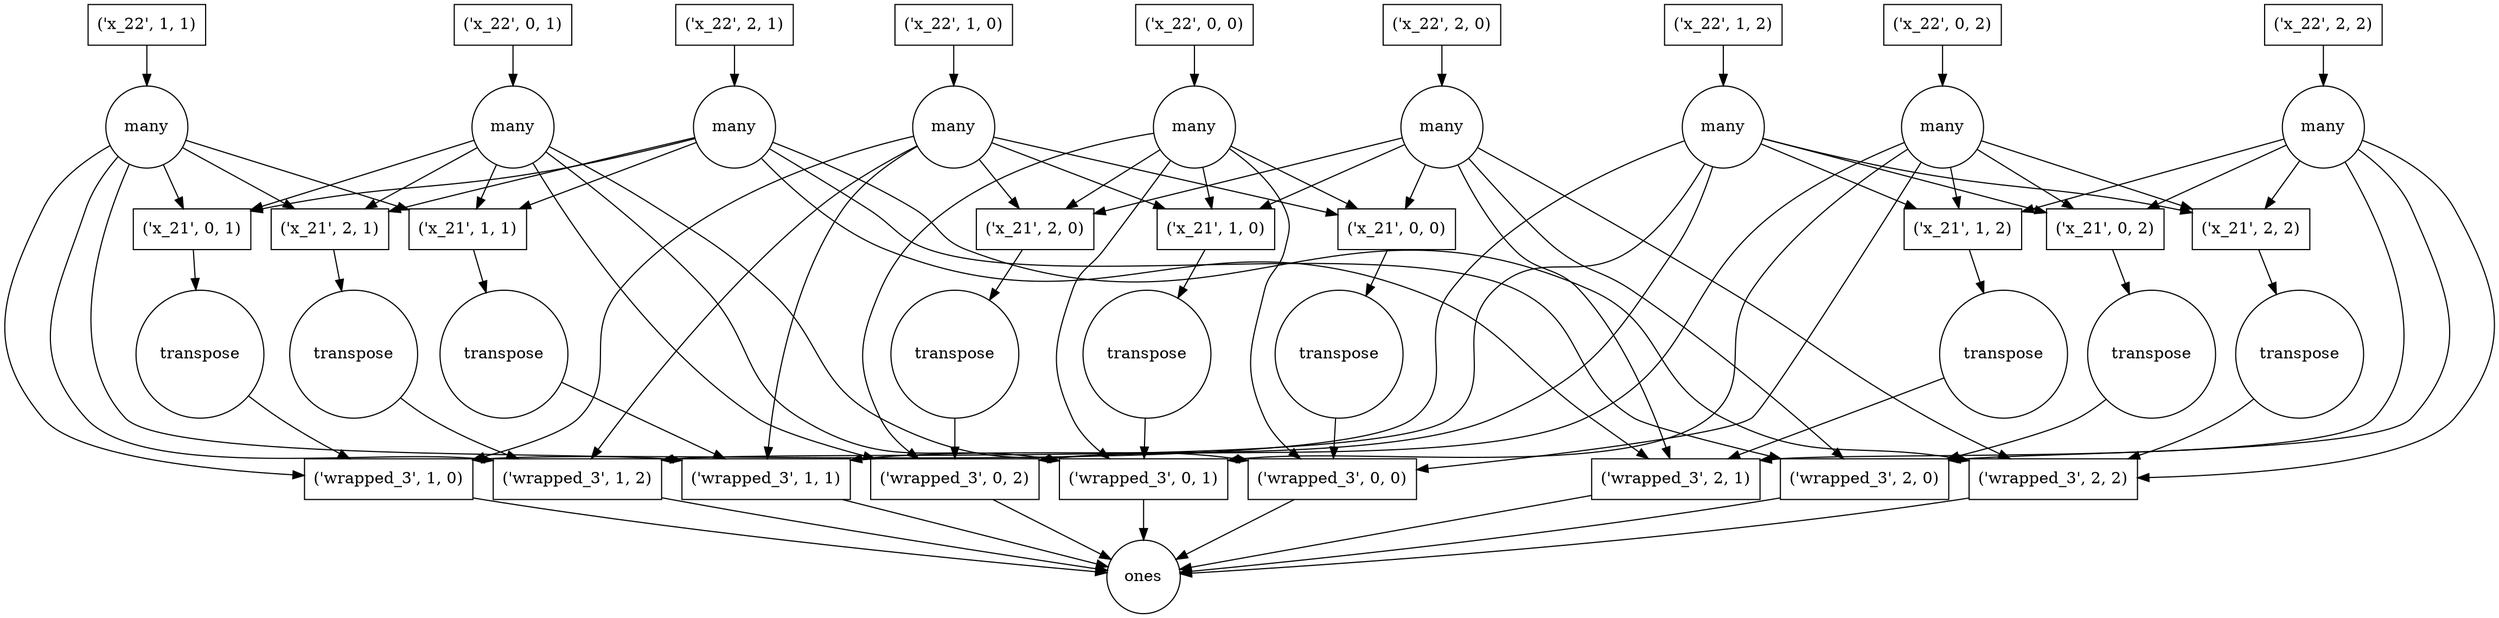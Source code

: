 strict digraph G {
454465524124271489 [shape=circle, label=many];
"('x_22', 2, 2)" [shape=box];
"-646588018366643318" [shape=circle, label=many];
"('x_22', 1, 0)" [shape=box];
"('x_22', 2, 0)" [shape=box];
"('x_22', 1, 1)" [shape=box];
"('x_21', 0, 2)" [shape=box, label="('x_21', 0, 2)"];
"('wrapped_3', 1, 0)" [shape=box, label="('wrapped_3', 1, 0)"];
"('x_22', 2, 1)" [shape=box];
"-4083849276407509095" [shape=circle, label=many];
"('wrapped_3', 0, 0)" [shape=box, label="('wrapped_3', 0, 0)"];
"('x_21', 0, 1)" [shape=box, label="('x_21', 0, 1)"];
"((<function transpose at 0x7fa6a148cde8>, ('wrapped_3', 2, 0)), 'function')" [shape=circle, label=transpose];
6666005120265303198 [shape=circle, label=many];
"('x_21', 0, 0)" [shape=box, label="('x_21', 0, 0)"];
"('wrapped_3', 1, 2)" [shape=box, label="('wrapped_3', 1, 2)"];
5439868013450279079 [shape=circle, label=many];
"((<function transpose at 0x7fa6a148cde8>, ('wrapped_3', 1, 2)), 'function')" [shape=circle, label=transpose];
697458789806080428 [shape=circle, label=many];
197364491148107496 [shape=circle, label=many];
"('wrapped_3', 1, 1)" [shape=box, label="('wrapped_3', 1, 1)"];
"-6660822882289682124" [shape=circle, label=many];
"('wrapped_3', 2, 1)" [shape=box, label="('wrapped_3', 2, 1)"];
"((<function transpose at 0x7fa6a148cde8>, ('wrapped_3', 2, 2)), 'function')" [shape=circle, label=transpose];
"((<function transpose at 0x7fa6a148cde8>, ('wrapped_3', 1, 1)), 'function')" [shape=circle, label=transpose];
"('x_22', 0, 0)" [shape=box];
"((<function transpose at 0x7fa6a148cde8>, ('wrapped_3', 2, 1)), 'function')" [shape=circle, label=transpose];
"('x_22', 0, 1)" [shape=box];
"('x_21', 1, 0)" [shape=box, label="('x_21', 1, 0)"];
"('wrapped_3', 2, 2)" [shape=box, label="('wrapped_3', 2, 2)"];
"('x_22', 1, 2)" [shape=box];
"('x_22', 0, 2)" [shape=box];
"('x_21', 1, 1)" [shape=box, label="('x_21', 1, 1)"];
"('x_21', 1, 2)" [shape=box, label="('x_21', 1, 2)"];
"((<function ones at 0x7fa6a14ff230>, (5, 5)), 'function')" [shape=circle, label=ones];
"('wrapped_3', 0, 2)" [shape=box, label="('wrapped_3', 0, 2)"];
5047238718058084963 [shape=circle, label=many];
"((<function transpose at 0x7fa6a148cde8>, ('wrapped_3', 1, 0)), 'function')" [shape=circle, label=transpose];
"((<function transpose at 0x7fa6a148cde8>, ('wrapped_3', 0, 1)), 'function')" [shape=circle, label=transpose];
"((<function transpose at 0x7fa6a148cde8>, ('wrapped_3', 0, 0)), 'function')" [shape=circle, label=transpose];
"('wrapped_3', 0, 1)" [shape=box, label="('wrapped_3', 0, 1)"];
"((<function transpose at 0x7fa6a148cde8>, ('wrapped_3', 0, 2)), 'function')" [shape=circle, label=transpose];
"('x_21', 2, 1)" [shape=box, label="('x_21', 2, 1)"];
"('wrapped_3', 2, 0)" [shape=box, label="('wrapped_3', 2, 0)"];
"('x_21', 2, 0)" [shape=box, label="('x_21', 2, 0)"];
"('x_21', 2, 2)" [shape=box, label="('x_21', 2, 2)"];
454465524124271489 -> "('x_21', 0, 0)";
454465524124271489 -> "('wrapped_3', 1, 2)";
454465524124271489 -> "('x_21', 1, 0)";
454465524124271489 -> "('x_21', 2, 0)";
454465524124271489 -> "('wrapped_3', 1, 0)";
454465524124271489 -> "('wrapped_3', 1, 1)";
"('x_22', 2, 2)" -> 197364491148107496;
"-646588018366643318" -> "('wrapped_3', 0, 2)";
"-646588018366643318" -> "('wrapped_3', 0, 1)";
"-646588018366643318" -> "('wrapped_3', 0, 0)";
"-646588018366643318" -> "('x_21', 0, 2)";
"-646588018366643318" -> "('x_21', 1, 2)";
"-646588018366643318" -> "('x_21', 2, 2)";
"('x_22', 1, 0)" -> 454465524124271489;
"('x_22', 2, 0)" -> 6666005120265303198;
"('x_22', 1, 1)" -> 697458789806080428;
"('x_21', 0, 2)" -> "((<function transpose at 0x7fa6a148cde8>, ('wrapped_3', 2, 0)), 'function')";
"('wrapped_3', 1, 0)" -> "((<function ones at 0x7fa6a14ff230>, (5, 5)), 'function')";
"('x_22', 2, 1)" -> 5047238718058084963;
"-4083849276407509095" -> "('wrapped_3', 0, 2)";
"-4083849276407509095" -> "('wrapped_3', 0, 1)";
"-4083849276407509095" -> "('x_21', 2, 1)";
"-4083849276407509095" -> "('wrapped_3', 0, 0)";
"-4083849276407509095" -> "('x_21', 1, 1)";
"-4083849276407509095" -> "('x_21', 0, 1)";
"('wrapped_3', 0, 0)" -> "((<function ones at 0x7fa6a14ff230>, (5, 5)), 'function')";
"('x_21', 0, 1)" -> "((<function transpose at 0x7fa6a148cde8>, ('wrapped_3', 1, 0)), 'function')";
"((<function transpose at 0x7fa6a148cde8>, ('wrapped_3', 2, 0)), 'function')" -> "('wrapped_3', 2, 0)";
6666005120265303198 -> "('x_21', 0, 0)";
6666005120265303198 -> "('x_21', 1, 0)";
6666005120265303198 -> "('wrapped_3', 2, 2)";
6666005120265303198 -> "('x_21', 2, 0)";
6666005120265303198 -> "('wrapped_3', 2, 1)";
6666005120265303198 -> "('wrapped_3', 2, 0)";
"('x_21', 0, 0)" -> "((<function transpose at 0x7fa6a148cde8>, ('wrapped_3', 0, 0)), 'function')";
"('wrapped_3', 1, 2)" -> "((<function ones at 0x7fa6a14ff230>, (5, 5)), 'function')";
5439868013450279079 -> "('wrapped_3', 1, 2)";
5439868013450279079 -> "('x_21', 0, 2)";
5439868013450279079 -> "('wrapped_3', 1, 0)";
5439868013450279079 -> "('x_21', 1, 2)";
5439868013450279079 -> "('wrapped_3', 1, 1)";
5439868013450279079 -> "('x_21', 2, 2)";
"((<function transpose at 0x7fa6a148cde8>, ('wrapped_3', 1, 2)), 'function')" -> "('wrapped_3', 1, 2)";
697458789806080428 -> "('wrapped_3', 1, 2)";
697458789806080428 -> "('x_21', 2, 1)";
697458789806080428 -> "('x_21', 1, 1)";
697458789806080428 -> "('wrapped_3', 1, 0)";
697458789806080428 -> "('x_21', 0, 1)";
697458789806080428 -> "('wrapped_3', 1, 1)";
197364491148107496 -> "('wrapped_3', 2, 2)";
197364491148107496 -> "('x_21', 0, 2)";
197364491148107496 -> "('wrapped_3', 2, 1)";
197364491148107496 -> "('x_21', 1, 2)";
197364491148107496 -> "('wrapped_3', 2, 0)";
197364491148107496 -> "('x_21', 2, 2)";
"('wrapped_3', 1, 1)" -> "((<function ones at 0x7fa6a14ff230>, (5, 5)), 'function')";
"-6660822882289682124" -> "('wrapped_3', 0, 2)";
"-6660822882289682124" -> "('x_21', 0, 0)";
"-6660822882289682124" -> "('wrapped_3', 0, 1)";
"-6660822882289682124" -> "('x_21', 1, 0)";
"-6660822882289682124" -> "('wrapped_3', 0, 0)";
"-6660822882289682124" -> "('x_21', 2, 0)";
"('wrapped_3', 2, 1)" -> "((<function ones at 0x7fa6a14ff230>, (5, 5)), 'function')";
"((<function transpose at 0x7fa6a148cde8>, ('wrapped_3', 2, 2)), 'function')" -> "('wrapped_3', 2, 2)";
"((<function transpose at 0x7fa6a148cde8>, ('wrapped_3', 1, 1)), 'function')" -> "('wrapped_3', 1, 1)";
"('x_22', 0, 0)" -> "-6660822882289682124";
"((<function transpose at 0x7fa6a148cde8>, ('wrapped_3', 2, 1)), 'function')" -> "('wrapped_3', 2, 1)";
"('x_22', 0, 1)" -> "-4083849276407509095";
"('x_21', 1, 0)" -> "((<function transpose at 0x7fa6a148cde8>, ('wrapped_3', 0, 1)), 'function')";
"('wrapped_3', 2, 2)" -> "((<function ones at 0x7fa6a14ff230>, (5, 5)), 'function')";
"('x_22', 1, 2)" -> 5439868013450279079;
"('x_22', 0, 2)" -> "-646588018366643318";
"('x_21', 1, 1)" -> "((<function transpose at 0x7fa6a148cde8>, ('wrapped_3', 1, 1)), 'function')";
"('x_21', 1, 2)" -> "((<function transpose at 0x7fa6a148cde8>, ('wrapped_3', 2, 1)), 'function')";
"('wrapped_3', 0, 2)" -> "((<function ones at 0x7fa6a14ff230>, (5, 5)), 'function')";
5047238718058084963 -> "('x_21', 2, 1)";
5047238718058084963 -> "('wrapped_3', 2, 2)";
5047238718058084963 -> "('x_21', 1, 1)";
5047238718058084963 -> "('wrapped_3', 2, 1)";
5047238718058084963 -> "('x_21', 0, 1)";
5047238718058084963 -> "('wrapped_3', 2, 0)";
"((<function transpose at 0x7fa6a148cde8>, ('wrapped_3', 1, 0)), 'function')" -> "('wrapped_3', 1, 0)";
"((<function transpose at 0x7fa6a148cde8>, ('wrapped_3', 0, 1)), 'function')" -> "('wrapped_3', 0, 1)";
"((<function transpose at 0x7fa6a148cde8>, ('wrapped_3', 0, 0)), 'function')" -> "('wrapped_3', 0, 0)";
"('wrapped_3', 0, 1)" -> "((<function ones at 0x7fa6a14ff230>, (5, 5)), 'function')";
"((<function transpose at 0x7fa6a148cde8>, ('wrapped_3', 0, 2)), 'function')" -> "('wrapped_3', 0, 2)";
"('x_21', 2, 1)" -> "((<function transpose at 0x7fa6a148cde8>, ('wrapped_3', 1, 2)), 'function')";
"('wrapped_3', 2, 0)" -> "((<function ones at 0x7fa6a14ff230>, (5, 5)), 'function')";
"('x_21', 2, 0)" -> "((<function transpose at 0x7fa6a148cde8>, ('wrapped_3', 0, 2)), 'function')";
"('x_21', 2, 2)" -> "((<function transpose at 0x7fa6a148cde8>, ('wrapped_3', 2, 2)), 'function')";
}
